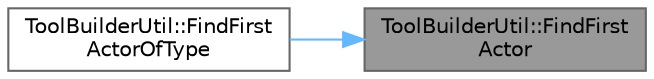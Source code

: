 digraph "ToolBuilderUtil::FindFirstActor"
{
 // INTERACTIVE_SVG=YES
 // LATEX_PDF_SIZE
  bgcolor="transparent";
  edge [fontname=Helvetica,fontsize=10,labelfontname=Helvetica,labelfontsize=10];
  node [fontname=Helvetica,fontsize=10,shape=box,height=0.2,width=0.4];
  rankdir="RL";
  Node1 [id="Node000001",label="ToolBuilderUtil::FindFirst\lActor",height=0.2,width=0.4,color="gray40", fillcolor="grey60", style="filled", fontcolor="black",tooltip="First first available Actor that passes predicate."];
  Node1 -> Node2 [id="edge1_Node000001_Node000002",dir="back",color="steelblue1",style="solid",tooltip=" "];
  Node2 [id="Node000002",label="ToolBuilderUtil::FindFirst\lActorOfType",height=0.2,width=0.4,color="grey40", fillcolor="white", style="filled",URL="$de/d3e/namespaceToolBuilderUtil.html#a3ffb87cf1f474bec278e1f3897363721",tooltip="Find first first available Actor of given type, or return nullptr if not found."];
}
